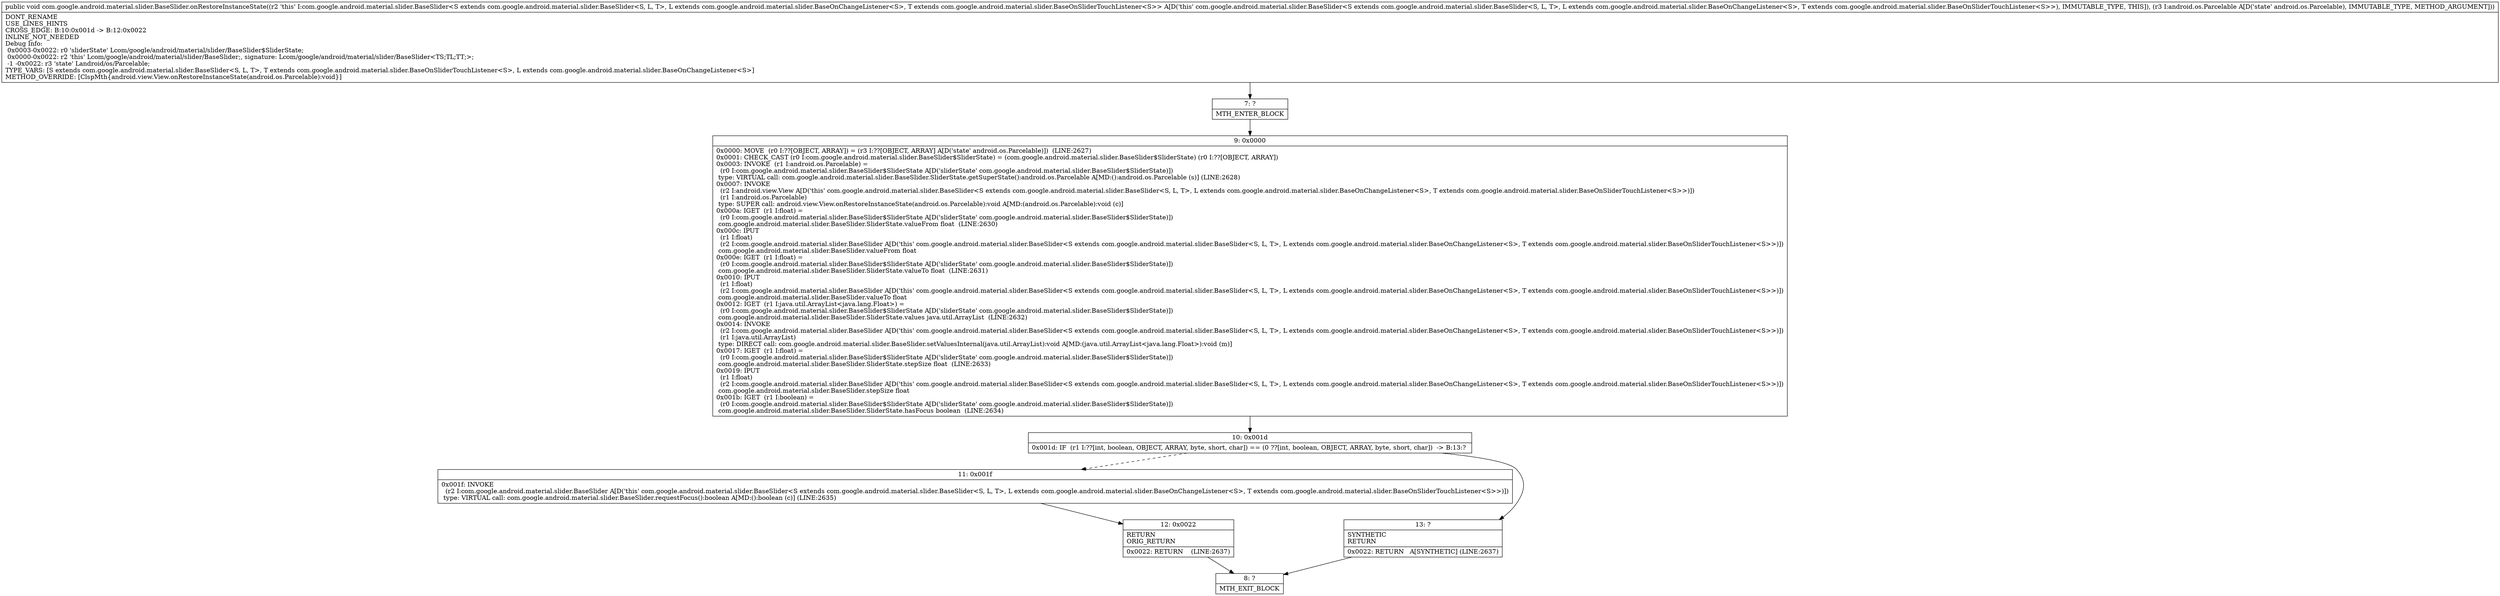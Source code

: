 digraph "CFG forcom.google.android.material.slider.BaseSlider.onRestoreInstanceState(Landroid\/os\/Parcelable;)V" {
Node_7 [shape=record,label="{7\:\ ?|MTH_ENTER_BLOCK\l}"];
Node_9 [shape=record,label="{9\:\ 0x0000|0x0000: MOVE  (r0 I:??[OBJECT, ARRAY]) = (r3 I:??[OBJECT, ARRAY] A[D('state' android.os.Parcelable)])  (LINE:2627)\l0x0001: CHECK_CAST (r0 I:com.google.android.material.slider.BaseSlider$SliderState) = (com.google.android.material.slider.BaseSlider$SliderState) (r0 I:??[OBJECT, ARRAY]) \l0x0003: INVOKE  (r1 I:android.os.Parcelable) = \l  (r0 I:com.google.android.material.slider.BaseSlider$SliderState A[D('sliderState' com.google.android.material.slider.BaseSlider$SliderState)])\l type: VIRTUAL call: com.google.android.material.slider.BaseSlider.SliderState.getSuperState():android.os.Parcelable A[MD:():android.os.Parcelable (s)] (LINE:2628)\l0x0007: INVOKE  \l  (r2 I:android.view.View A[D('this' com.google.android.material.slider.BaseSlider\<S extends com.google.android.material.slider.BaseSlider\<S, L, T\>, L extends com.google.android.material.slider.BaseOnChangeListener\<S\>, T extends com.google.android.material.slider.BaseOnSliderTouchListener\<S\>\>)])\l  (r1 I:android.os.Parcelable)\l type: SUPER call: android.view.View.onRestoreInstanceState(android.os.Parcelable):void A[MD:(android.os.Parcelable):void (c)]\l0x000a: IGET  (r1 I:float) = \l  (r0 I:com.google.android.material.slider.BaseSlider$SliderState A[D('sliderState' com.google.android.material.slider.BaseSlider$SliderState)])\l com.google.android.material.slider.BaseSlider.SliderState.valueFrom float  (LINE:2630)\l0x000c: IPUT  \l  (r1 I:float)\l  (r2 I:com.google.android.material.slider.BaseSlider A[D('this' com.google.android.material.slider.BaseSlider\<S extends com.google.android.material.slider.BaseSlider\<S, L, T\>, L extends com.google.android.material.slider.BaseOnChangeListener\<S\>, T extends com.google.android.material.slider.BaseOnSliderTouchListener\<S\>\>)])\l com.google.android.material.slider.BaseSlider.valueFrom float \l0x000e: IGET  (r1 I:float) = \l  (r0 I:com.google.android.material.slider.BaseSlider$SliderState A[D('sliderState' com.google.android.material.slider.BaseSlider$SliderState)])\l com.google.android.material.slider.BaseSlider.SliderState.valueTo float  (LINE:2631)\l0x0010: IPUT  \l  (r1 I:float)\l  (r2 I:com.google.android.material.slider.BaseSlider A[D('this' com.google.android.material.slider.BaseSlider\<S extends com.google.android.material.slider.BaseSlider\<S, L, T\>, L extends com.google.android.material.slider.BaseOnChangeListener\<S\>, T extends com.google.android.material.slider.BaseOnSliderTouchListener\<S\>\>)])\l com.google.android.material.slider.BaseSlider.valueTo float \l0x0012: IGET  (r1 I:java.util.ArrayList\<java.lang.Float\>) = \l  (r0 I:com.google.android.material.slider.BaseSlider$SliderState A[D('sliderState' com.google.android.material.slider.BaseSlider$SliderState)])\l com.google.android.material.slider.BaseSlider.SliderState.values java.util.ArrayList  (LINE:2632)\l0x0014: INVOKE  \l  (r2 I:com.google.android.material.slider.BaseSlider A[D('this' com.google.android.material.slider.BaseSlider\<S extends com.google.android.material.slider.BaseSlider\<S, L, T\>, L extends com.google.android.material.slider.BaseOnChangeListener\<S\>, T extends com.google.android.material.slider.BaseOnSliderTouchListener\<S\>\>)])\l  (r1 I:java.util.ArrayList)\l type: DIRECT call: com.google.android.material.slider.BaseSlider.setValuesInternal(java.util.ArrayList):void A[MD:(java.util.ArrayList\<java.lang.Float\>):void (m)]\l0x0017: IGET  (r1 I:float) = \l  (r0 I:com.google.android.material.slider.BaseSlider$SliderState A[D('sliderState' com.google.android.material.slider.BaseSlider$SliderState)])\l com.google.android.material.slider.BaseSlider.SliderState.stepSize float  (LINE:2633)\l0x0019: IPUT  \l  (r1 I:float)\l  (r2 I:com.google.android.material.slider.BaseSlider A[D('this' com.google.android.material.slider.BaseSlider\<S extends com.google.android.material.slider.BaseSlider\<S, L, T\>, L extends com.google.android.material.slider.BaseOnChangeListener\<S\>, T extends com.google.android.material.slider.BaseOnSliderTouchListener\<S\>\>)])\l com.google.android.material.slider.BaseSlider.stepSize float \l0x001b: IGET  (r1 I:boolean) = \l  (r0 I:com.google.android.material.slider.BaseSlider$SliderState A[D('sliderState' com.google.android.material.slider.BaseSlider$SliderState)])\l com.google.android.material.slider.BaseSlider.SliderState.hasFocus boolean  (LINE:2634)\l}"];
Node_10 [shape=record,label="{10\:\ 0x001d|0x001d: IF  (r1 I:??[int, boolean, OBJECT, ARRAY, byte, short, char]) == (0 ??[int, boolean, OBJECT, ARRAY, byte, short, char])  \-\> B:13:? \l}"];
Node_11 [shape=record,label="{11\:\ 0x001f|0x001f: INVOKE  \l  (r2 I:com.google.android.material.slider.BaseSlider A[D('this' com.google.android.material.slider.BaseSlider\<S extends com.google.android.material.slider.BaseSlider\<S, L, T\>, L extends com.google.android.material.slider.BaseOnChangeListener\<S\>, T extends com.google.android.material.slider.BaseOnSliderTouchListener\<S\>\>)])\l type: VIRTUAL call: com.google.android.material.slider.BaseSlider.requestFocus():boolean A[MD:():boolean (c)] (LINE:2635)\l}"];
Node_12 [shape=record,label="{12\:\ 0x0022|RETURN\lORIG_RETURN\l|0x0022: RETURN    (LINE:2637)\l}"];
Node_8 [shape=record,label="{8\:\ ?|MTH_EXIT_BLOCK\l}"];
Node_13 [shape=record,label="{13\:\ ?|SYNTHETIC\lRETURN\l|0x0022: RETURN   A[SYNTHETIC] (LINE:2637)\l}"];
MethodNode[shape=record,label="{public void com.google.android.material.slider.BaseSlider.onRestoreInstanceState((r2 'this' I:com.google.android.material.slider.BaseSlider\<S extends com.google.android.material.slider.BaseSlider\<S, L, T\>, L extends com.google.android.material.slider.BaseOnChangeListener\<S\>, T extends com.google.android.material.slider.BaseOnSliderTouchListener\<S\>\> A[D('this' com.google.android.material.slider.BaseSlider\<S extends com.google.android.material.slider.BaseSlider\<S, L, T\>, L extends com.google.android.material.slider.BaseOnChangeListener\<S\>, T extends com.google.android.material.slider.BaseOnSliderTouchListener\<S\>\>), IMMUTABLE_TYPE, THIS]), (r3 I:android.os.Parcelable A[D('state' android.os.Parcelable), IMMUTABLE_TYPE, METHOD_ARGUMENT]))  | DONT_RENAME\lUSE_LINES_HINTS\lCROSS_EDGE: B:10:0x001d \-\> B:12:0x0022\lINLINE_NOT_NEEDED\lDebug Info:\l  0x0003\-0x0022: r0 'sliderState' Lcom\/google\/android\/material\/slider\/BaseSlider$SliderState;\l  0x0000\-0x0022: r2 'this' Lcom\/google\/android\/material\/slider\/BaseSlider;, signature: Lcom\/google\/android\/material\/slider\/BaseSlider\<TS;TL;TT;\>;\l  \-1 \-0x0022: r3 'state' Landroid\/os\/Parcelable;\lTYPE_VARS: [S extends com.google.android.material.slider.BaseSlider\<S, L, T\>, T extends com.google.android.material.slider.BaseOnSliderTouchListener\<S\>, L extends com.google.android.material.slider.BaseOnChangeListener\<S\>]\lMETHOD_OVERRIDE: [ClspMth\{android.view.View.onRestoreInstanceState(android.os.Parcelable):void\}]\l}"];
MethodNode -> Node_7;Node_7 -> Node_9;
Node_9 -> Node_10;
Node_10 -> Node_11[style=dashed];
Node_10 -> Node_13;
Node_11 -> Node_12;
Node_12 -> Node_8;
Node_13 -> Node_8;
}

